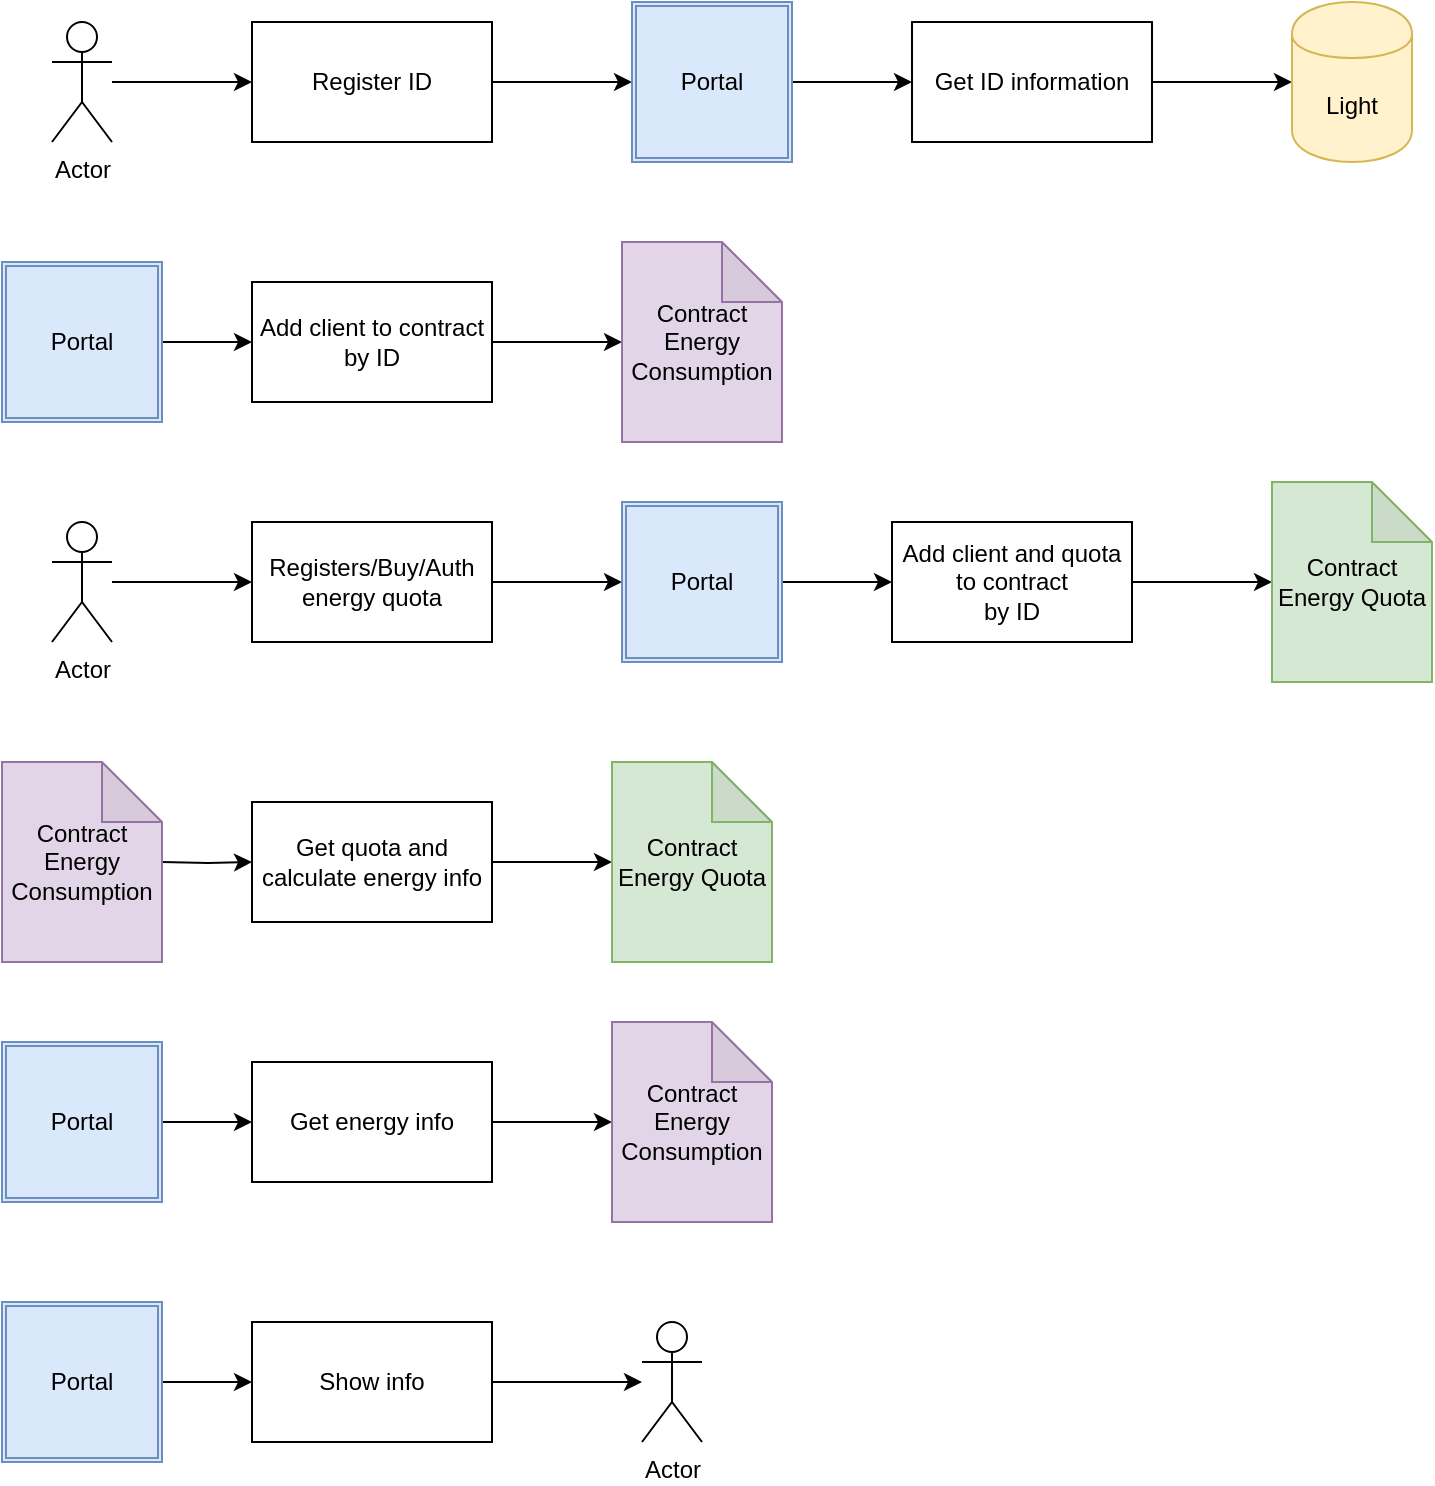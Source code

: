 <mxfile version="10.9.5" type="device"><diagram id="wzNutH-DVFKkvCD7Tg3Z" name="Page-1"><mxGraphModel dx="776" dy="496" grid="1" gridSize="10" guides="1" tooltips="1" connect="1" arrows="1" fold="1" page="1" pageScale="1" pageWidth="850" pageHeight="1100" math="0" shadow="0"><root><mxCell id="0"/><mxCell id="1" parent="0"/><mxCell id="YWrPVkdXO0oblx-1vqM9-7" style="edgeStyle=orthogonalEdgeStyle;rounded=0;orthogonalLoop=1;jettySize=auto;html=1;entryX=0;entryY=0.5;entryDx=0;entryDy=0;" edge="1" parent="1" source="YWrPVkdXO0oblx-1vqM9-1" target="YWrPVkdXO0oblx-1vqM9-6"><mxGeometry relative="1" as="geometry"/></mxCell><mxCell id="YWrPVkdXO0oblx-1vqM9-1" value="Actor" style="shape=umlActor;verticalLabelPosition=bottom;labelBackgroundColor=#ffffff;verticalAlign=top;html=1;outlineConnect=0;" vertex="1" parent="1"><mxGeometry x="60" y="180" width="30" height="60" as="geometry"/></mxCell><mxCell id="YWrPVkdXO0oblx-1vqM9-8" style="edgeStyle=orthogonalEdgeStyle;rounded=0;orthogonalLoop=1;jettySize=auto;html=1;entryX=0;entryY=0.5;entryDx=0;entryDy=0;" edge="1" parent="1" source="YWrPVkdXO0oblx-1vqM9-6"><mxGeometry relative="1" as="geometry"><mxPoint x="350" y="210" as="targetPoint"/></mxGeometry></mxCell><mxCell id="YWrPVkdXO0oblx-1vqM9-6" value="Register ID" style="rounded=0;whiteSpace=wrap;html=1;" vertex="1" parent="1"><mxGeometry x="160" y="180" width="120" height="60" as="geometry"/></mxCell><mxCell id="YWrPVkdXO0oblx-1vqM9-11" value="" style="edgeStyle=orthogonalEdgeStyle;rounded=0;orthogonalLoop=1;jettySize=auto;html=1;" edge="1" parent="1" source="YWrPVkdXO0oblx-1vqM9-9" target="YWrPVkdXO0oblx-1vqM9-10"><mxGeometry relative="1" as="geometry"/></mxCell><mxCell id="YWrPVkdXO0oblx-1vqM9-9" value="Portal" style="shape=ext;double=1;whiteSpace=wrap;html=1;aspect=fixed;fillColor=#dae8fc;strokeColor=#6c8ebf;" vertex="1" parent="1"><mxGeometry x="350" y="170" width="80" height="80" as="geometry"/></mxCell><mxCell id="YWrPVkdXO0oblx-1vqM9-13" style="edgeStyle=orthogonalEdgeStyle;rounded=0;orthogonalLoop=1;jettySize=auto;html=1;exitX=1;exitY=0.5;exitDx=0;exitDy=0;" edge="1" parent="1" source="YWrPVkdXO0oblx-1vqM9-10" target="YWrPVkdXO0oblx-1vqM9-12"><mxGeometry relative="1" as="geometry"/></mxCell><mxCell id="YWrPVkdXO0oblx-1vqM9-10" value="Get ID information" style="rounded=0;whiteSpace=wrap;html=1;" vertex="1" parent="1"><mxGeometry x="490" y="180" width="120" height="60" as="geometry"/></mxCell><mxCell id="YWrPVkdXO0oblx-1vqM9-12" value="Light" style="shape=cylinder;whiteSpace=wrap;html=1;boundedLbl=1;backgroundOutline=1;fillColor=#fff2cc;strokeColor=#d6b656;" vertex="1" parent="1"><mxGeometry x="680" y="170" width="60" height="80" as="geometry"/></mxCell><mxCell id="YWrPVkdXO0oblx-1vqM9-16" style="edgeStyle=orthogonalEdgeStyle;rounded=0;orthogonalLoop=1;jettySize=auto;html=1;entryX=0;entryY=0.5;entryDx=0;entryDy=0;" edge="1" parent="1" source="YWrPVkdXO0oblx-1vqM9-14" target="YWrPVkdXO0oblx-1vqM9-15"><mxGeometry relative="1" as="geometry"/></mxCell><mxCell id="YWrPVkdXO0oblx-1vqM9-14" value="Portal" style="shape=ext;double=1;whiteSpace=wrap;html=1;aspect=fixed;fillColor=#dae8fc;strokeColor=#6c8ebf;" vertex="1" parent="1"><mxGeometry x="35" y="300" width="80" height="80" as="geometry"/></mxCell><mxCell id="YWrPVkdXO0oblx-1vqM9-18" style="edgeStyle=orthogonalEdgeStyle;rounded=0;orthogonalLoop=1;jettySize=auto;html=1;entryX=0;entryY=0.5;entryDx=0;entryDy=0;entryPerimeter=0;" edge="1" parent="1" source="YWrPVkdXO0oblx-1vqM9-15" target="YWrPVkdXO0oblx-1vqM9-17"><mxGeometry relative="1" as="geometry"/></mxCell><mxCell id="YWrPVkdXO0oblx-1vqM9-15" value="Add client to contract&lt;br&gt;by ID" style="rounded=0;whiteSpace=wrap;html=1;" vertex="1" parent="1"><mxGeometry x="160" y="310" width="120" height="60" as="geometry"/></mxCell><mxCell id="YWrPVkdXO0oblx-1vqM9-17" value="Contract Energy&lt;br&gt;Consumption" style="shape=note;whiteSpace=wrap;html=1;backgroundOutline=1;darkOpacity=0.05;fillColor=#e1d5e7;strokeColor=#9673a6;" vertex="1" parent="1"><mxGeometry x="345" y="290" width="80" height="100" as="geometry"/></mxCell><mxCell id="YWrPVkdXO0oblx-1vqM9-21" style="edgeStyle=orthogonalEdgeStyle;rounded=0;orthogonalLoop=1;jettySize=auto;html=1;entryX=0;entryY=0.5;entryDx=0;entryDy=0;" edge="1" parent="1" source="YWrPVkdXO0oblx-1vqM9-19" target="YWrPVkdXO0oblx-1vqM9-20"><mxGeometry relative="1" as="geometry"/></mxCell><mxCell id="YWrPVkdXO0oblx-1vqM9-19" value="Actor" style="shape=umlActor;verticalLabelPosition=bottom;labelBackgroundColor=#ffffff;verticalAlign=top;html=1;outlineConnect=0;" vertex="1" parent="1"><mxGeometry x="60" y="430" width="30" height="60" as="geometry"/></mxCell><mxCell id="YWrPVkdXO0oblx-1vqM9-23" value="" style="edgeStyle=orthogonalEdgeStyle;rounded=0;orthogonalLoop=1;jettySize=auto;html=1;" edge="1" parent="1" source="YWrPVkdXO0oblx-1vqM9-20" target="YWrPVkdXO0oblx-1vqM9-22"><mxGeometry relative="1" as="geometry"/></mxCell><mxCell id="YWrPVkdXO0oblx-1vqM9-20" value="Registers/Buy/Auth&lt;br&gt;energy quota" style="rounded=0;whiteSpace=wrap;html=1;" vertex="1" parent="1"><mxGeometry x="160" y="430" width="120" height="60" as="geometry"/></mxCell><mxCell id="YWrPVkdXO0oblx-1vqM9-25" value="" style="edgeStyle=orthogonalEdgeStyle;rounded=0;orthogonalLoop=1;jettySize=auto;html=1;" edge="1" parent="1" source="YWrPVkdXO0oblx-1vqM9-22" target="YWrPVkdXO0oblx-1vqM9-24"><mxGeometry relative="1" as="geometry"/></mxCell><mxCell id="YWrPVkdXO0oblx-1vqM9-22" value="Portal" style="shape=ext;double=1;whiteSpace=wrap;html=1;aspect=fixed;fillColor=#dae8fc;strokeColor=#6c8ebf;" vertex="1" parent="1"><mxGeometry x="345" y="420" width="80" height="80" as="geometry"/></mxCell><mxCell id="YWrPVkdXO0oblx-1vqM9-27" style="edgeStyle=orthogonalEdgeStyle;rounded=0;orthogonalLoop=1;jettySize=auto;html=1;entryX=0;entryY=0.5;entryDx=0;entryDy=0;entryPerimeter=0;" edge="1" parent="1" source="YWrPVkdXO0oblx-1vqM9-24" target="YWrPVkdXO0oblx-1vqM9-26"><mxGeometry relative="1" as="geometry"/></mxCell><mxCell id="YWrPVkdXO0oblx-1vqM9-24" value="Add client and quota to contract&lt;br&gt;by ID" style="rounded=0;whiteSpace=wrap;html=1;" vertex="1" parent="1"><mxGeometry x="480" y="430" width="120" height="60" as="geometry"/></mxCell><mxCell id="YWrPVkdXO0oblx-1vqM9-26" value="Contract Energy Quota" style="shape=note;whiteSpace=wrap;html=1;backgroundOutline=1;darkOpacity=0.05;fillColor=#d5e8d4;strokeColor=#82b366;" vertex="1" parent="1"><mxGeometry x="670" y="410" width="80" height="100" as="geometry"/></mxCell><mxCell id="YWrPVkdXO0oblx-1vqM9-31" value="" style="edgeStyle=orthogonalEdgeStyle;rounded=0;orthogonalLoop=1;jettySize=auto;html=1;" edge="1" parent="1" target="YWrPVkdXO0oblx-1vqM9-30"><mxGeometry relative="1" as="geometry"><mxPoint x="115" y="600" as="sourcePoint"/></mxGeometry></mxCell><mxCell id="YWrPVkdXO0oblx-1vqM9-34" value="" style="edgeStyle=orthogonalEdgeStyle;rounded=0;orthogonalLoop=1;jettySize=auto;html=1;" edge="1" parent="1" source="YWrPVkdXO0oblx-1vqM9-30" target="YWrPVkdXO0oblx-1vqM9-33"><mxGeometry relative="1" as="geometry"/></mxCell><mxCell id="YWrPVkdXO0oblx-1vqM9-30" value="Get quota and calculate energy info" style="rounded=0;whiteSpace=wrap;html=1;" vertex="1" parent="1"><mxGeometry x="160" y="570" width="120" height="60" as="geometry"/></mxCell><mxCell id="YWrPVkdXO0oblx-1vqM9-32" value="Contract Energy&lt;br&gt;Consumption" style="shape=note;whiteSpace=wrap;html=1;backgroundOutline=1;darkOpacity=0.05;fillColor=#e1d5e7;strokeColor=#9673a6;" vertex="1" parent="1"><mxGeometry x="35" y="550" width="80" height="100" as="geometry"/></mxCell><mxCell id="YWrPVkdXO0oblx-1vqM9-33" value="Contract Energy Quota" style="shape=note;whiteSpace=wrap;html=1;backgroundOutline=1;darkOpacity=0.05;fillColor=#d5e8d4;strokeColor=#82b366;" vertex="1" parent="1"><mxGeometry x="340" y="550" width="80" height="100" as="geometry"/></mxCell><mxCell id="YWrPVkdXO0oblx-1vqM9-37" value="" style="edgeStyle=orthogonalEdgeStyle;rounded=0;orthogonalLoop=1;jettySize=auto;html=1;" edge="1" parent="1" source="YWrPVkdXO0oblx-1vqM9-35" target="YWrPVkdXO0oblx-1vqM9-36"><mxGeometry relative="1" as="geometry"/></mxCell><mxCell id="YWrPVkdXO0oblx-1vqM9-35" value="Portal" style="shape=ext;double=1;whiteSpace=wrap;html=1;aspect=fixed;fillColor=#dae8fc;strokeColor=#6c8ebf;" vertex="1" parent="1"><mxGeometry x="35" y="690" width="80" height="80" as="geometry"/></mxCell><mxCell id="YWrPVkdXO0oblx-1vqM9-39" value="" style="edgeStyle=orthogonalEdgeStyle;rounded=0;orthogonalLoop=1;jettySize=auto;html=1;" edge="1" parent="1" source="YWrPVkdXO0oblx-1vqM9-36" target="YWrPVkdXO0oblx-1vqM9-38"><mxGeometry relative="1" as="geometry"/></mxCell><mxCell id="YWrPVkdXO0oblx-1vqM9-36" value="Get energy info" style="rounded=0;whiteSpace=wrap;html=1;" vertex="1" parent="1"><mxGeometry x="160" y="700" width="120" height="60" as="geometry"/></mxCell><mxCell id="YWrPVkdXO0oblx-1vqM9-38" value="Contract Energy&lt;br&gt;Consumption" style="shape=note;whiteSpace=wrap;html=1;backgroundOutline=1;darkOpacity=0.05;fillColor=#e1d5e7;strokeColor=#9673a6;" vertex="1" parent="1"><mxGeometry x="340" y="680" width="80" height="100" as="geometry"/></mxCell><mxCell id="YWrPVkdXO0oblx-1vqM9-42" value="" style="edgeStyle=orthogonalEdgeStyle;rounded=0;orthogonalLoop=1;jettySize=auto;html=1;" edge="1" parent="1" source="YWrPVkdXO0oblx-1vqM9-40" target="YWrPVkdXO0oblx-1vqM9-41"><mxGeometry relative="1" as="geometry"/></mxCell><mxCell id="YWrPVkdXO0oblx-1vqM9-40" value="Portal" style="shape=ext;double=1;whiteSpace=wrap;html=1;aspect=fixed;fillColor=#dae8fc;strokeColor=#6c8ebf;" vertex="1" parent="1"><mxGeometry x="35" y="820" width="80" height="80" as="geometry"/></mxCell><mxCell id="YWrPVkdXO0oblx-1vqM9-44" value="" style="edgeStyle=orthogonalEdgeStyle;rounded=0;orthogonalLoop=1;jettySize=auto;html=1;" edge="1" parent="1" source="YWrPVkdXO0oblx-1vqM9-41" target="YWrPVkdXO0oblx-1vqM9-43"><mxGeometry relative="1" as="geometry"/></mxCell><mxCell id="YWrPVkdXO0oblx-1vqM9-41" value="Show info" style="rounded=0;whiteSpace=wrap;html=1;" vertex="1" parent="1"><mxGeometry x="160" y="830" width="120" height="60" as="geometry"/></mxCell><mxCell id="YWrPVkdXO0oblx-1vqM9-43" value="Actor" style="shape=umlActor;verticalLabelPosition=bottom;labelBackgroundColor=#ffffff;verticalAlign=top;html=1;outlineConnect=0;" vertex="1" parent="1"><mxGeometry x="355" y="830" width="30" height="60" as="geometry"/></mxCell></root></mxGraphModel></diagram></mxfile>